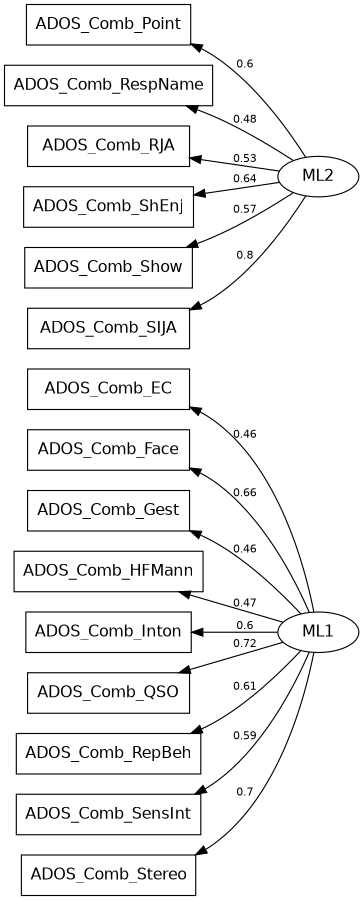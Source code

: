 digraph Factor  {
  rankdir=RL;
  size="8,6";
  node [fontname="Helvetica" fontsize=14 shape=box, width=2];
  edge [fontname="Helvetica" fontsize=10];
V1  [label = "ADOS_Comb_EC"];
V2  [label = "ADOS_Comb_Face"];
V3  [label = "ADOS_Comb_Gest"];
V4  [label = "ADOS_Comb_HFMann"];
V5  [label = "ADOS_Comb_Inton"];
V6  [label = "ADOS_Comb_Point"];
V7  [label = "ADOS_Comb_QSO"];
V8  [label = "ADOS_Comb_RepBeh"];
V9  [label = "ADOS_Comb_RespName"];
V10  [label = "ADOS_Comb_RJA"];
V11  [label = "ADOS_Comb_SensInt"];
V12  [label = "ADOS_Comb_ShEnj"];
V13  [label = "ADOS_Comb_Show"];
V14  [label = "ADOS_Comb_SIJA"];
V15  [label = "ADOS_Comb_Stereo"];
node [shape=ellipse, width ="1"];
ML1-> V1 [ label = 0.46 ];
ML1-> V2 [ label = 0.66 ];
ML1-> V3 [ label = 0.46 ];
ML1-> V4 [ label = 0.47 ];
ML1-> V5 [ label = 0.6 ];
ML1-> V7 [ label = 0.72 ];
ML1-> V8 [ label = 0.61 ];
ML1-> V11 [ label = 0.59 ];
ML1-> V15 [ label = 0.7 ];
ML2-> V6 [ label = 0.6 ];
ML2-> V9 [ label = 0.48 ];
ML2-> V10 [ label = 0.53 ];
ML2-> V12 [ label = 0.64 ];
ML2-> V13 [ label = 0.57 ];
ML2-> V14 [ label = 0.8 ];
{ rank=same;
V1;V2;V3;V4;V5;V6;V7;V8;V9;V10;V11;V12;V13;V14;V15;}{ rank=same;
ML1;ML2;}}